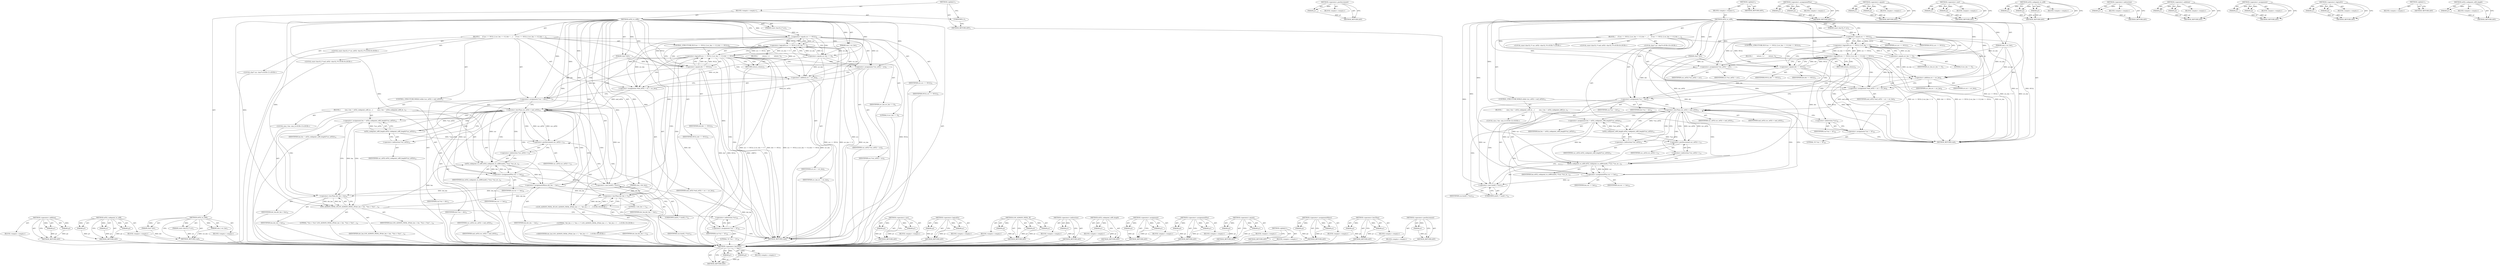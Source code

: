 digraph "&lt;operator&gt;.postIncrement" {
vulnerable_112 [label=<(METHOD,&lt;operator&gt;.lessThan)>];
vulnerable_113 [label=<(PARAM,p1)>];
vulnerable_114 [label=<(PARAM,p2)>];
vulnerable_115 [label=<(BLOCK,&lt;empty&gt;,&lt;empty&gt;)>];
vulnerable_116 [label=<(METHOD_RETURN,ANY)>];
vulnerable_136 [label=<(METHOD,&lt;operator&gt;.postIncrement)>];
vulnerable_137 [label=<(PARAM,p1)>];
vulnerable_138 [label=<(BLOCK,&lt;empty&gt;,&lt;empty&gt;)>];
vulnerable_139 [label=<(METHOD_RETURN,ANY)>];
vulnerable_6 [label=<(METHOD,&lt;global&gt;)<SUB>1</SUB>>];
vulnerable_7 [label=<(BLOCK,&lt;empty&gt;,&lt;empty&gt;)<SUB>1</SUB>>];
vulnerable_8 [label=<(METHOD,utf32_to_utf8)<SUB>1</SUB>>];
vulnerable_9 [label=<(PARAM,const char32_t* src)<SUB>1</SUB>>];
vulnerable_10 [label=<(PARAM,size_t src_len)<SUB>1</SUB>>];
vulnerable_11 [label=<(PARAM,char* dst)<SUB>1</SUB>>];
vulnerable_12 [label=<(BLOCK,{
     if (src == NULL || src_len == 0 || dst =...,{
     if (src == NULL || src_len == 0 || dst =...)<SUB>2</SUB>>];
vulnerable_13 [label=<(CONTROL_STRUCTURE,IF,if (src == NULL || src_len == 0 || dst == NULL))<SUB>3</SUB>>];
vulnerable_14 [label=<(&lt;operator&gt;.logicalOr,src == NULL || src_len == 0 || dst == NULL)<SUB>3</SUB>>];
vulnerable_15 [label=<(&lt;operator&gt;.logicalOr,src == NULL || src_len == 0)<SUB>3</SUB>>];
vulnerable_16 [label=<(&lt;operator&gt;.equals,src == NULL)<SUB>3</SUB>>];
vulnerable_17 [label=<(IDENTIFIER,src,src == NULL)<SUB>3</SUB>>];
vulnerable_18 [label=<(IDENTIFIER,NULL,src == NULL)<SUB>3</SUB>>];
vulnerable_19 [label=<(&lt;operator&gt;.equals,src_len == 0)<SUB>3</SUB>>];
vulnerable_20 [label=<(IDENTIFIER,src_len,src_len == 0)<SUB>3</SUB>>];
vulnerable_21 [label=<(LITERAL,0,src_len == 0)<SUB>3</SUB>>];
vulnerable_22 [label=<(&lt;operator&gt;.equals,dst == NULL)<SUB>3</SUB>>];
vulnerable_23 [label=<(IDENTIFIER,dst,dst == NULL)<SUB>3</SUB>>];
vulnerable_24 [label=<(IDENTIFIER,NULL,dst == NULL)<SUB>3</SUB>>];
vulnerable_25 [label=<(BLOCK,{
         return;
 },{
         return;
 })<SUB>3</SUB>>];
vulnerable_26 [label=<(RETURN,return;,return;)<SUB>4</SUB>>];
vulnerable_27 [label="<(LOCAL,const char32_t* cur_utf32: char32_t*)<SUB>7</SUB>>"];
vulnerable_28 [label=<(&lt;operator&gt;.assignment,*cur_utf32 = src)<SUB>7</SUB>>];
vulnerable_29 [label=<(IDENTIFIER,cur_utf32,*cur_utf32 = src)<SUB>7</SUB>>];
vulnerable_30 [label=<(IDENTIFIER,src,*cur_utf32 = src)<SUB>7</SUB>>];
vulnerable_31 [label="<(LOCAL,const char32_t* end_utf32: char32_t*)<SUB>8</SUB>>"];
vulnerable_32 [label=<(&lt;operator&gt;.assignment,*end_utf32 = src + src_len)<SUB>8</SUB>>];
vulnerable_33 [label=<(IDENTIFIER,end_utf32,*end_utf32 = src + src_len)<SUB>8</SUB>>];
vulnerable_34 [label=<(&lt;operator&gt;.addition,src + src_len)<SUB>8</SUB>>];
vulnerable_35 [label=<(IDENTIFIER,src,src + src_len)<SUB>8</SUB>>];
vulnerable_36 [label=<(IDENTIFIER,src_len,src + src_len)<SUB>8</SUB>>];
vulnerable_37 [label="<(LOCAL,char* cur: char*)<SUB>10</SUB>>"];
vulnerable_38 [label=<(&lt;operator&gt;.assignment,*cur = dst)<SUB>10</SUB>>];
vulnerable_39 [label=<(IDENTIFIER,cur,*cur = dst)<SUB>10</SUB>>];
vulnerable_40 [label=<(IDENTIFIER,dst,*cur = dst)<SUB>10</SUB>>];
vulnerable_41 [label=<(CONTROL_STRUCTURE,WHILE,while (cur_utf32 &lt; end_utf32))<SUB>11</SUB>>];
vulnerable_42 [label=<(&lt;operator&gt;.lessThan,cur_utf32 &lt; end_utf32)<SUB>11</SUB>>];
vulnerable_43 [label=<(IDENTIFIER,cur_utf32,cur_utf32 &lt; end_utf32)<SUB>11</SUB>>];
vulnerable_44 [label=<(IDENTIFIER,end_utf32,cur_utf32 &lt; end_utf32)<SUB>11</SUB>>];
vulnerable_45 [label=<(BLOCK,{
         size_t len = utf32_codepoint_utf8_le...,{
         size_t len = utf32_codepoint_utf8_le...)<SUB>11</SUB>>];
vulnerable_46 [label="<(LOCAL,size_t len: size_t)<SUB>12</SUB>>"];
vulnerable_47 [label=<(&lt;operator&gt;.assignment,len = utf32_codepoint_utf8_length(*cur_utf32))<SUB>12</SUB>>];
vulnerable_48 [label=<(IDENTIFIER,len,len = utf32_codepoint_utf8_length(*cur_utf32))<SUB>12</SUB>>];
vulnerable_49 [label=<(utf32_codepoint_utf8_length,utf32_codepoint_utf8_length(*cur_utf32))<SUB>12</SUB>>];
vulnerable_50 [label=<(&lt;operator&gt;.indirection,*cur_utf32)<SUB>12</SUB>>];
vulnerable_51 [label=<(IDENTIFIER,cur_utf32,utf32_codepoint_utf8_length(*cur_utf32))<SUB>12</SUB>>];
vulnerable_52 [label=<(utf32_codepoint_to_utf8,utf32_codepoint_to_utf8((uint8_t *)cur, *cur_ut...)<SUB>13</SUB>>];
vulnerable_53 [label=<(&lt;operator&gt;.cast,(uint8_t *)cur)<SUB>13</SUB>>];
vulnerable_54 [label=<(UNKNOWN,uint8_t *,uint8_t *)<SUB>13</SUB>>];
vulnerable_55 [label=<(IDENTIFIER,cur,(uint8_t *)cur)<SUB>13</SUB>>];
vulnerable_56 [label=<(&lt;operator&gt;.indirection,*cur_utf32++)<SUB>13</SUB>>];
vulnerable_57 [label=<(&lt;operator&gt;.postIncrement,cur_utf32++)<SUB>13</SUB>>];
vulnerable_58 [label=<(IDENTIFIER,cur_utf32,cur_utf32++)<SUB>13</SUB>>];
vulnerable_59 [label=<(IDENTIFIER,len,utf32_codepoint_to_utf8((uint8_t *)cur, *cur_ut...)<SUB>13</SUB>>];
vulnerable_60 [label=<(&lt;operator&gt;.assignmentPlus,cur += len)<SUB>14</SUB>>];
vulnerable_61 [label=<(IDENTIFIER,cur,cur += len)<SUB>14</SUB>>];
vulnerable_62 [label=<(IDENTIFIER,len,cur += len)<SUB>14</SUB>>];
vulnerable_63 [label=<(&lt;operator&gt;.assignment,*cur = '\0')<SUB>16</SUB>>];
vulnerable_64 [label=<(&lt;operator&gt;.indirection,*cur)<SUB>16</SUB>>];
vulnerable_65 [label=<(IDENTIFIER,cur,*cur = '\0')<SUB>16</SUB>>];
vulnerable_66 [label=<(LITERAL,'\0',*cur = '\0')<SUB>16</SUB>>];
vulnerable_67 [label=<(METHOD_RETURN,void)<SUB>1</SUB>>];
vulnerable_69 [label=<(METHOD_RETURN,ANY)<SUB>1</SUB>>];
vulnerable_140 [label=<(METHOD,&lt;operator&gt;.assignmentPlus)>];
vulnerable_141 [label=<(PARAM,p1)>];
vulnerable_142 [label=<(PARAM,p2)>];
vulnerable_143 [label=<(BLOCK,&lt;empty&gt;,&lt;empty&gt;)>];
vulnerable_144 [label=<(METHOD_RETURN,ANY)>];
vulnerable_97 [label=<(METHOD,&lt;operator&gt;.equals)>];
vulnerable_98 [label=<(PARAM,p1)>];
vulnerable_99 [label=<(PARAM,p2)>];
vulnerable_100 [label=<(BLOCK,&lt;empty&gt;,&lt;empty&gt;)>];
vulnerable_101 [label=<(METHOD_RETURN,ANY)>];
vulnerable_131 [label=<(METHOD,&lt;operator&gt;.cast)>];
vulnerable_132 [label=<(PARAM,p1)>];
vulnerable_133 [label=<(PARAM,p2)>];
vulnerable_134 [label=<(BLOCK,&lt;empty&gt;,&lt;empty&gt;)>];
vulnerable_135 [label=<(METHOD_RETURN,ANY)>];
vulnerable_125 [label=<(METHOD,utf32_codepoint_to_utf8)>];
vulnerable_126 [label=<(PARAM,p1)>];
vulnerable_127 [label=<(PARAM,p2)>];
vulnerable_128 [label=<(PARAM,p3)>];
vulnerable_129 [label=<(BLOCK,&lt;empty&gt;,&lt;empty&gt;)>];
vulnerable_130 [label=<(METHOD_RETURN,ANY)>];
vulnerable_121 [label=<(METHOD,&lt;operator&gt;.indirection)>];
vulnerable_122 [label=<(PARAM,p1)>];
vulnerable_123 [label=<(BLOCK,&lt;empty&gt;,&lt;empty&gt;)>];
vulnerable_124 [label=<(METHOD_RETURN,ANY)>];
vulnerable_107 [label=<(METHOD,&lt;operator&gt;.addition)>];
vulnerable_108 [label=<(PARAM,p1)>];
vulnerable_109 [label=<(PARAM,p2)>];
vulnerable_110 [label=<(BLOCK,&lt;empty&gt;,&lt;empty&gt;)>];
vulnerable_111 [label=<(METHOD_RETURN,ANY)>];
vulnerable_102 [label=<(METHOD,&lt;operator&gt;.assignment)>];
vulnerable_103 [label=<(PARAM,p1)>];
vulnerable_104 [label=<(PARAM,p2)>];
vulnerable_105 [label=<(BLOCK,&lt;empty&gt;,&lt;empty&gt;)>];
vulnerable_106 [label=<(METHOD_RETURN,ANY)>];
vulnerable_92 [label=<(METHOD,&lt;operator&gt;.logicalOr)>];
vulnerable_93 [label=<(PARAM,p1)>];
vulnerable_94 [label=<(PARAM,p2)>];
vulnerable_95 [label=<(BLOCK,&lt;empty&gt;,&lt;empty&gt;)>];
vulnerable_96 [label=<(METHOD_RETURN,ANY)>];
vulnerable_86 [label=<(METHOD,&lt;global&gt;)<SUB>1</SUB>>];
vulnerable_87 [label=<(BLOCK,&lt;empty&gt;,&lt;empty&gt;)>];
vulnerable_88 [label=<(METHOD_RETURN,ANY)>];
vulnerable_117 [label=<(METHOD,utf32_codepoint_utf8_length)>];
vulnerable_118 [label=<(PARAM,p1)>];
vulnerable_119 [label=<(BLOCK,&lt;empty&gt;,&lt;empty&gt;)>];
vulnerable_120 [label=<(METHOD_RETURN,ANY)>];
fixed_136 [label=<(METHOD,&lt;operator&gt;.addition)>];
fixed_137 [label=<(PARAM,p1)>];
fixed_138 [label=<(PARAM,p2)>];
fixed_139 [label=<(BLOCK,&lt;empty&gt;,&lt;empty&gt;)>];
fixed_140 [label=<(METHOD_RETURN,ANY)>];
fixed_160 [label=<(METHOD,utf32_codepoint_to_utf8)>];
fixed_161 [label=<(PARAM,p1)>];
fixed_162 [label=<(PARAM,p2)>];
fixed_163 [label=<(PARAM,p3)>];
fixed_164 [label=<(BLOCK,&lt;empty&gt;,&lt;empty&gt;)>];
fixed_165 [label=<(METHOD_RETURN,ANY)>];
fixed_6 [label=<(METHOD,&lt;global&gt;)<SUB>1</SUB>>];
fixed_7 [label=<(BLOCK,&lt;empty&gt;,&lt;empty&gt;)<SUB>1</SUB>>];
fixed_8 [label=<(METHOD,utf32_to_utf8)<SUB>1</SUB>>];
fixed_9 [label=<(PARAM,const char32_t* src)<SUB>1</SUB>>];
fixed_10 [label=<(PARAM,size_t src_len)<SUB>1</SUB>>];
fixed_11 [label=<(PARAM,char* dst)<SUB>1</SUB>>];
fixed_12 [label=<(BLOCK,&lt;empty&gt;,&lt;empty&gt;)>];
fixed_13 [label=<(METHOD_RETURN,void)<SUB>1</SUB>>];
fixed_15 [label=<(UNKNOWN,),))<SUB>1</SUB>>];
fixed_16 [label=<(METHOD,utf32_to_utf8)<SUB>2</SUB>>];
fixed_17 [label=<(PARAM,const char32_t* src)<SUB>2</SUB>>];
fixed_18 [label=<(PARAM,size_t src_len)<SUB>2</SUB>>];
fixed_19 [label=<(PARAM,char* dst)<SUB>2</SUB>>];
fixed_20 [label=<(PARAM,size_t dst_len)<SUB>2</SUB>>];
fixed_21 [label=<(BLOCK,{
     if (src == NULL || src_len == 0 || dst =...,{
     if (src == NULL || src_len == 0 || dst =...)<SUB>3</SUB>>];
fixed_22 [label=<(CONTROL_STRUCTURE,IF,if (src == NULL || src_len == 0 || dst == NULL))<SUB>4</SUB>>];
fixed_23 [label=<(&lt;operator&gt;.logicalOr,src == NULL || src_len == 0 || dst == NULL)<SUB>4</SUB>>];
fixed_24 [label=<(&lt;operator&gt;.logicalOr,src == NULL || src_len == 0)<SUB>4</SUB>>];
fixed_25 [label=<(&lt;operator&gt;.equals,src == NULL)<SUB>4</SUB>>];
fixed_26 [label=<(IDENTIFIER,src,src == NULL)<SUB>4</SUB>>];
fixed_27 [label=<(IDENTIFIER,NULL,src == NULL)<SUB>4</SUB>>];
fixed_28 [label=<(&lt;operator&gt;.equals,src_len == 0)<SUB>4</SUB>>];
fixed_29 [label=<(IDENTIFIER,src_len,src_len == 0)<SUB>4</SUB>>];
fixed_30 [label=<(LITERAL,0,src_len == 0)<SUB>4</SUB>>];
fixed_31 [label=<(&lt;operator&gt;.equals,dst == NULL)<SUB>4</SUB>>];
fixed_32 [label=<(IDENTIFIER,dst,dst == NULL)<SUB>4</SUB>>];
fixed_33 [label=<(IDENTIFIER,NULL,dst == NULL)<SUB>4</SUB>>];
fixed_34 [label=<(BLOCK,{
         return;
 },{
         return;
 })<SUB>4</SUB>>];
fixed_35 [label=<(RETURN,return;,return;)<SUB>5</SUB>>];
fixed_36 [label="<(LOCAL,const char32_t* cur_utf32: char32_t*)<SUB>8</SUB>>"];
fixed_37 [label=<(&lt;operator&gt;.assignment,*cur_utf32 = src)<SUB>8</SUB>>];
fixed_38 [label=<(IDENTIFIER,cur_utf32,*cur_utf32 = src)<SUB>8</SUB>>];
fixed_39 [label=<(IDENTIFIER,src,*cur_utf32 = src)<SUB>8</SUB>>];
fixed_40 [label="<(LOCAL,const char32_t* end_utf32: char32_t*)<SUB>9</SUB>>"];
fixed_41 [label=<(&lt;operator&gt;.assignment,*end_utf32 = src + src_len)<SUB>9</SUB>>];
fixed_42 [label=<(IDENTIFIER,end_utf32,*end_utf32 = src + src_len)<SUB>9</SUB>>];
fixed_43 [label=<(&lt;operator&gt;.addition,src + src_len)<SUB>9</SUB>>];
fixed_44 [label=<(IDENTIFIER,src,src + src_len)<SUB>9</SUB>>];
fixed_45 [label=<(IDENTIFIER,src_len,src + src_len)<SUB>9</SUB>>];
fixed_46 [label="<(LOCAL,char* cur: char*)<SUB>11</SUB>>"];
fixed_47 [label=<(&lt;operator&gt;.assignment,*cur = dst)<SUB>11</SUB>>];
fixed_48 [label=<(IDENTIFIER,cur,*cur = dst)<SUB>11</SUB>>];
fixed_49 [label=<(IDENTIFIER,dst,*cur = dst)<SUB>11</SUB>>];
fixed_50 [label=<(CONTROL_STRUCTURE,WHILE,while (cur_utf32 &lt; end_utf32))<SUB>12</SUB>>];
fixed_51 [label=<(&lt;operator&gt;.lessThan,cur_utf32 &lt; end_utf32)<SUB>12</SUB>>];
fixed_52 [label=<(IDENTIFIER,cur_utf32,cur_utf32 &lt; end_utf32)<SUB>12</SUB>>];
fixed_53 [label=<(IDENTIFIER,end_utf32,cur_utf32 &lt; end_utf32)<SUB>12</SUB>>];
fixed_54 [label=<(BLOCK,{
         size_t len = utf32_codepoint_utf8_le...,{
         size_t len = utf32_codepoint_utf8_le...)<SUB>12</SUB>>];
fixed_55 [label="<(LOCAL,size_t len: size_t)<SUB>13</SUB>>"];
fixed_56 [label=<(&lt;operator&gt;.assignment,len = utf32_codepoint_utf8_length(*cur_utf32))<SUB>13</SUB>>];
fixed_57 [label=<(IDENTIFIER,len,len = utf32_codepoint_utf8_length(*cur_utf32))<SUB>13</SUB>>];
fixed_58 [label=<(utf32_codepoint_utf8_length,utf32_codepoint_utf8_length(*cur_utf32))<SUB>13</SUB>>];
fixed_59 [label=<(&lt;operator&gt;.indirection,*cur_utf32)<SUB>13</SUB>>];
fixed_60 [label=<(IDENTIFIER,cur_utf32,utf32_codepoint_utf8_length(*cur_utf32))<SUB>13</SUB>>];
fixed_61 [label=<(LOG_ALWAYS_FATAL_IF,LOG_ALWAYS_FATAL_IF(dst_len &lt; len, &quot;%zu &lt; %zu&quot;,...)<SUB>14</SUB>>];
fixed_62 [label=<(&lt;operator&gt;.lessThan,dst_len &lt; len)<SUB>14</SUB>>];
fixed_63 [label=<(IDENTIFIER,dst_len,dst_len &lt; len)<SUB>14</SUB>>];
fixed_64 [label=<(IDENTIFIER,len,dst_len &lt; len)<SUB>14</SUB>>];
fixed_65 [label=<(LITERAL,&quot;%zu &lt; %zu&quot;,LOG_ALWAYS_FATAL_IF(dst_len &lt; len, &quot;%zu &lt; %zu&quot;,...)<SUB>14</SUB>>];
fixed_66 [label=<(IDENTIFIER,dst_len,LOG_ALWAYS_FATAL_IF(dst_len &lt; len, &quot;%zu &lt; %zu&quot;,...)<SUB>14</SUB>>];
fixed_67 [label=<(IDENTIFIER,len,LOG_ALWAYS_FATAL_IF(dst_len &lt; len, &quot;%zu &lt; %zu&quot;,...)<SUB>14</SUB>>];
fixed_68 [label=<(utf32_codepoint_to_utf8,utf32_codepoint_to_utf8((uint8_t *)cur, *cur_ut...)<SUB>15</SUB>>];
fixed_69 [label=<(&lt;operator&gt;.cast,(uint8_t *)cur)<SUB>15</SUB>>];
fixed_70 [label=<(UNKNOWN,uint8_t *,uint8_t *)<SUB>15</SUB>>];
fixed_71 [label=<(IDENTIFIER,cur,(uint8_t *)cur)<SUB>15</SUB>>];
fixed_72 [label=<(&lt;operator&gt;.indirection,*cur_utf32++)<SUB>15</SUB>>];
fixed_73 [label=<(&lt;operator&gt;.postIncrement,cur_utf32++)<SUB>15</SUB>>];
fixed_74 [label=<(IDENTIFIER,cur_utf32,cur_utf32++)<SUB>15</SUB>>];
fixed_75 [label=<(IDENTIFIER,len,utf32_codepoint_to_utf8((uint8_t *)cur, *cur_ut...)<SUB>15</SUB>>];
fixed_76 [label=<(&lt;operator&gt;.assignmentPlus,cur += len)<SUB>16</SUB>>];
fixed_77 [label=<(IDENTIFIER,cur,cur += len)<SUB>16</SUB>>];
fixed_78 [label=<(IDENTIFIER,len,cur += len)<SUB>16</SUB>>];
fixed_79 [label=<(&lt;operator&gt;.assignmentMinus,dst_len -= len)<SUB>17</SUB>>];
fixed_80 [label=<(IDENTIFIER,dst_len,dst_len -= len)<SUB>17</SUB>>];
fixed_81 [label=<(IDENTIFIER,len,dst_len -= len)<SUB>17</SUB>>];
fixed_82 [label="<(LOG_ALWAYS_FATAL_IF,LOG_ALWAYS_FATAL_IF(dst_len &lt; 1, &quot;dst_len &lt; 1: ...)<SUB>19</SUB>>"];
fixed_83 [label=<(&lt;operator&gt;.lessThan,dst_len &lt; 1)<SUB>19</SUB>>];
fixed_84 [label=<(IDENTIFIER,dst_len,dst_len &lt; 1)<SUB>19</SUB>>];
fixed_85 [label=<(LITERAL,1,dst_len &lt; 1)<SUB>19</SUB>>];
fixed_86 [label="<(LITERAL,&quot;dst_len &lt; 1: %zu &lt; 1&quot;,LOG_ALWAYS_FATAL_IF(dst_len &lt; 1, &quot;dst_len &lt; 1: ...)<SUB>19</SUB>>"];
fixed_87 [label="<(IDENTIFIER,dst_len,LOG_ALWAYS_FATAL_IF(dst_len &lt; 1, &quot;dst_len &lt; 1: ...)<SUB>19</SUB>>"];
fixed_88 [label=<(&lt;operator&gt;.assignment,*cur = '\0')<SUB>20</SUB>>];
fixed_89 [label=<(&lt;operator&gt;.indirection,*cur)<SUB>20</SUB>>];
fixed_90 [label=<(IDENTIFIER,cur,*cur = '\0')<SUB>20</SUB>>];
fixed_91 [label=<(LITERAL,'\0',*cur = '\0')<SUB>20</SUB>>];
fixed_92 [label=<(METHOD_RETURN,void)<SUB>2</SUB>>];
fixed_94 [label=<(METHOD_RETURN,ANY)<SUB>1</SUB>>];
fixed_166 [label=<(METHOD,&lt;operator&gt;.cast)>];
fixed_167 [label=<(PARAM,p1)>];
fixed_168 [label=<(PARAM,p2)>];
fixed_169 [label=<(BLOCK,&lt;empty&gt;,&lt;empty&gt;)>];
fixed_170 [label=<(METHOD_RETURN,ANY)>];
fixed_121 [label=<(METHOD,&lt;operator&gt;.logicalOr)>];
fixed_122 [label=<(PARAM,p1)>];
fixed_123 [label=<(PARAM,p2)>];
fixed_124 [label=<(BLOCK,&lt;empty&gt;,&lt;empty&gt;)>];
fixed_125 [label=<(METHOD_RETURN,ANY)>];
fixed_154 [label=<(METHOD,LOG_ALWAYS_FATAL_IF)>];
fixed_155 [label=<(PARAM,p1)>];
fixed_156 [label=<(PARAM,p2)>];
fixed_157 [label=<(PARAM,p3)>];
fixed_158 [label=<(BLOCK,&lt;empty&gt;,&lt;empty&gt;)>];
fixed_159 [label=<(METHOD_RETURN,ANY)>];
fixed_150 [label=<(METHOD,&lt;operator&gt;.indirection)>];
fixed_151 [label=<(PARAM,p1)>];
fixed_152 [label=<(BLOCK,&lt;empty&gt;,&lt;empty&gt;)>];
fixed_153 [label=<(METHOD_RETURN,ANY)>];
fixed_146 [label=<(METHOD,utf32_codepoint_utf8_length)>];
fixed_147 [label=<(PARAM,p1)>];
fixed_148 [label=<(BLOCK,&lt;empty&gt;,&lt;empty&gt;)>];
fixed_149 [label=<(METHOD_RETURN,ANY)>];
fixed_131 [label=<(METHOD,&lt;operator&gt;.assignment)>];
fixed_132 [label=<(PARAM,p1)>];
fixed_133 [label=<(PARAM,p2)>];
fixed_134 [label=<(BLOCK,&lt;empty&gt;,&lt;empty&gt;)>];
fixed_135 [label=<(METHOD_RETURN,ANY)>];
fixed_175 [label=<(METHOD,&lt;operator&gt;.assignmentPlus)>];
fixed_176 [label=<(PARAM,p1)>];
fixed_177 [label=<(PARAM,p2)>];
fixed_178 [label=<(BLOCK,&lt;empty&gt;,&lt;empty&gt;)>];
fixed_179 [label=<(METHOD_RETURN,ANY)>];
fixed_126 [label=<(METHOD,&lt;operator&gt;.equals)>];
fixed_127 [label=<(PARAM,p1)>];
fixed_128 [label=<(PARAM,p2)>];
fixed_129 [label=<(BLOCK,&lt;empty&gt;,&lt;empty&gt;)>];
fixed_130 [label=<(METHOD_RETURN,ANY)>];
fixed_115 [label=<(METHOD,&lt;global&gt;)<SUB>1</SUB>>];
fixed_116 [label=<(BLOCK,&lt;empty&gt;,&lt;empty&gt;)>];
fixed_117 [label=<(METHOD_RETURN,ANY)>];
fixed_180 [label=<(METHOD,&lt;operator&gt;.assignmentMinus)>];
fixed_181 [label=<(PARAM,p1)>];
fixed_182 [label=<(PARAM,p2)>];
fixed_183 [label=<(BLOCK,&lt;empty&gt;,&lt;empty&gt;)>];
fixed_184 [label=<(METHOD_RETURN,ANY)>];
fixed_141 [label=<(METHOD,&lt;operator&gt;.lessThan)>];
fixed_142 [label=<(PARAM,p1)>];
fixed_143 [label=<(PARAM,p2)>];
fixed_144 [label=<(BLOCK,&lt;empty&gt;,&lt;empty&gt;)>];
fixed_145 [label=<(METHOD_RETURN,ANY)>];
fixed_171 [label=<(METHOD,&lt;operator&gt;.postIncrement)>];
fixed_172 [label=<(PARAM,p1)>];
fixed_173 [label=<(BLOCK,&lt;empty&gt;,&lt;empty&gt;)>];
fixed_174 [label=<(METHOD_RETURN,ANY)>];
vulnerable_112 -> vulnerable_113  [key=0, label="AST: "];
vulnerable_112 -> vulnerable_113  [key=1, label="DDG: "];
vulnerable_112 -> vulnerable_115  [key=0, label="AST: "];
vulnerable_112 -> vulnerable_114  [key=0, label="AST: "];
vulnerable_112 -> vulnerable_114  [key=1, label="DDG: "];
vulnerable_112 -> vulnerable_116  [key=0, label="AST: "];
vulnerable_112 -> vulnerable_116  [key=1, label="CFG: "];
vulnerable_113 -> vulnerable_116  [key=0, label="DDG: p1"];
vulnerable_114 -> vulnerable_116  [key=0, label="DDG: p2"];
vulnerable_136 -> vulnerable_137  [key=0, label="AST: "];
vulnerable_136 -> vulnerable_137  [key=1, label="DDG: "];
vulnerable_136 -> vulnerable_138  [key=0, label="AST: "];
vulnerable_136 -> vulnerable_139  [key=0, label="AST: "];
vulnerable_136 -> vulnerable_139  [key=1, label="CFG: "];
vulnerable_137 -> vulnerable_139  [key=0, label="DDG: p1"];
vulnerable_6 -> vulnerable_7  [key=0, label="AST: "];
vulnerable_6 -> vulnerable_69  [key=0, label="AST: "];
vulnerable_6 -> vulnerable_69  [key=1, label="CFG: "];
vulnerable_7 -> vulnerable_8  [key=0, label="AST: "];
vulnerable_8 -> vulnerable_9  [key=0, label="AST: "];
vulnerable_8 -> vulnerable_9  [key=1, label="DDG: "];
vulnerable_8 -> vulnerable_10  [key=0, label="AST: "];
vulnerable_8 -> vulnerable_10  [key=1, label="DDG: "];
vulnerable_8 -> vulnerable_11  [key=0, label="AST: "];
vulnerable_8 -> vulnerable_11  [key=1, label="DDG: "];
vulnerable_8 -> vulnerable_12  [key=0, label="AST: "];
vulnerable_8 -> vulnerable_67  [key=0, label="AST: "];
vulnerable_8 -> vulnerable_16  [key=0, label="CFG: "];
vulnerable_8 -> vulnerable_16  [key=1, label="DDG: "];
vulnerable_8 -> vulnerable_28  [key=0, label="DDG: "];
vulnerable_8 -> vulnerable_32  [key=0, label="DDG: "];
vulnerable_8 -> vulnerable_38  [key=0, label="DDG: "];
vulnerable_8 -> vulnerable_63  [key=0, label="DDG: "];
vulnerable_8 -> vulnerable_26  [key=0, label="DDG: "];
vulnerable_8 -> vulnerable_34  [key=0, label="DDG: "];
vulnerable_8 -> vulnerable_42  [key=0, label="DDG: "];
vulnerable_8 -> vulnerable_60  [key=0, label="DDG: "];
vulnerable_8 -> vulnerable_22  [key=0, label="DDG: "];
vulnerable_8 -> vulnerable_52  [key=0, label="DDG: "];
vulnerable_8 -> vulnerable_19  [key=0, label="DDG: "];
vulnerable_8 -> vulnerable_53  [key=0, label="DDG: "];
vulnerable_8 -> vulnerable_57  [key=0, label="DDG: "];
vulnerable_9 -> vulnerable_16  [key=0, label="DDG: src"];
vulnerable_10 -> vulnerable_67  [key=0, label="DDG: src_len"];
vulnerable_10 -> vulnerable_32  [key=0, label="DDG: src_len"];
vulnerable_10 -> vulnerable_34  [key=0, label="DDG: src_len"];
vulnerable_10 -> vulnerable_19  [key=0, label="DDG: src_len"];
vulnerable_11 -> vulnerable_67  [key=0, label="DDG: dst"];
vulnerable_11 -> vulnerable_38  [key=0, label="DDG: dst"];
vulnerable_11 -> vulnerable_22  [key=0, label="DDG: dst"];
vulnerable_12 -> vulnerable_13  [key=0, label="AST: "];
vulnerable_12 -> vulnerable_27  [key=0, label="AST: "];
vulnerable_12 -> vulnerable_28  [key=0, label="AST: "];
vulnerable_12 -> vulnerable_31  [key=0, label="AST: "];
vulnerable_12 -> vulnerable_32  [key=0, label="AST: "];
vulnerable_12 -> vulnerable_37  [key=0, label="AST: "];
vulnerable_12 -> vulnerable_38  [key=0, label="AST: "];
vulnerable_12 -> vulnerable_41  [key=0, label="AST: "];
vulnerable_12 -> vulnerable_63  [key=0, label="AST: "];
vulnerable_13 -> vulnerable_14  [key=0, label="AST: "];
vulnerable_13 -> vulnerable_25  [key=0, label="AST: "];
vulnerable_14 -> vulnerable_15  [key=0, label="AST: "];
vulnerable_14 -> vulnerable_22  [key=0, label="AST: "];
vulnerable_14 -> vulnerable_26  [key=0, label="CFG: "];
vulnerable_14 -> vulnerable_26  [key=1, label="CDG: "];
vulnerable_14 -> vulnerable_28  [key=0, label="CFG: "];
vulnerable_14 -> vulnerable_28  [key=1, label="CDG: "];
vulnerable_14 -> vulnerable_67  [key=0, label="DDG: src == NULL || src_len == 0"];
vulnerable_14 -> vulnerable_67  [key=1, label="DDG: dst == NULL"];
vulnerable_14 -> vulnerable_67  [key=2, label="DDG: src == NULL || src_len == 0 || dst == NULL"];
vulnerable_14 -> vulnerable_34  [key=0, label="CDG: "];
vulnerable_14 -> vulnerable_32  [key=0, label="CDG: "];
vulnerable_14 -> vulnerable_64  [key=0, label="CDG: "];
vulnerable_14 -> vulnerable_42  [key=0, label="CDG: "];
vulnerable_14 -> vulnerable_38  [key=0, label="CDG: "];
vulnerable_14 -> vulnerable_63  [key=0, label="CDG: "];
vulnerable_15 -> vulnerable_16  [key=0, label="AST: "];
vulnerable_15 -> vulnerable_19  [key=0, label="AST: "];
vulnerable_15 -> vulnerable_14  [key=0, label="CFG: "];
vulnerable_15 -> vulnerable_14  [key=1, label="DDG: src == NULL"];
vulnerable_15 -> vulnerable_14  [key=2, label="DDG: src_len == 0"];
vulnerable_15 -> vulnerable_22  [key=0, label="CFG: "];
vulnerable_15 -> vulnerable_22  [key=1, label="CDG: "];
vulnerable_15 -> vulnerable_67  [key=0, label="DDG: src == NULL"];
vulnerable_15 -> vulnerable_67  [key=1, label="DDG: src_len == 0"];
vulnerable_16 -> vulnerable_17  [key=0, label="AST: "];
vulnerable_16 -> vulnerable_18  [key=0, label="AST: "];
vulnerable_16 -> vulnerable_15  [key=0, label="CFG: "];
vulnerable_16 -> vulnerable_15  [key=1, label="DDG: src"];
vulnerable_16 -> vulnerable_15  [key=2, label="DDG: NULL"];
vulnerable_16 -> vulnerable_19  [key=0, label="CFG: "];
vulnerable_16 -> vulnerable_19  [key=1, label="CDG: "];
vulnerable_16 -> vulnerable_67  [key=0, label="DDG: src"];
vulnerable_16 -> vulnerable_67  [key=1, label="DDG: NULL"];
vulnerable_16 -> vulnerable_28  [key=0, label="DDG: src"];
vulnerable_16 -> vulnerable_32  [key=0, label="DDG: src"];
vulnerable_16 -> vulnerable_34  [key=0, label="DDG: src"];
vulnerable_16 -> vulnerable_22  [key=0, label="DDG: NULL"];
vulnerable_19 -> vulnerable_20  [key=0, label="AST: "];
vulnerable_19 -> vulnerable_21  [key=0, label="AST: "];
vulnerable_19 -> vulnerable_15  [key=0, label="CFG: "];
vulnerable_19 -> vulnerable_15  [key=1, label="DDG: src_len"];
vulnerable_19 -> vulnerable_15  [key=2, label="DDG: 0"];
vulnerable_19 -> vulnerable_67  [key=0, label="DDG: src_len"];
vulnerable_19 -> vulnerable_32  [key=0, label="DDG: src_len"];
vulnerable_19 -> vulnerable_34  [key=0, label="DDG: src_len"];
vulnerable_22 -> vulnerable_23  [key=0, label="AST: "];
vulnerable_22 -> vulnerable_24  [key=0, label="AST: "];
vulnerable_22 -> vulnerable_14  [key=0, label="CFG: "];
vulnerable_22 -> vulnerable_14  [key=1, label="DDG: dst"];
vulnerable_22 -> vulnerable_14  [key=2, label="DDG: NULL"];
vulnerable_22 -> vulnerable_67  [key=0, label="DDG: dst"];
vulnerable_22 -> vulnerable_67  [key=1, label="DDG: NULL"];
vulnerable_22 -> vulnerable_38  [key=0, label="DDG: dst"];
vulnerable_25 -> vulnerable_26  [key=0, label="AST: "];
vulnerable_26 -> vulnerable_67  [key=0, label="CFG: "];
vulnerable_26 -> vulnerable_67  [key=1, label="DDG: &lt;RET&gt;"];
vulnerable_28 -> vulnerable_29  [key=0, label="AST: "];
vulnerable_28 -> vulnerable_30  [key=0, label="AST: "];
vulnerable_28 -> vulnerable_34  [key=0, label="CFG: "];
vulnerable_28 -> vulnerable_42  [key=0, label="DDG: cur_utf32"];
vulnerable_32 -> vulnerable_33  [key=0, label="AST: "];
vulnerable_32 -> vulnerable_34  [key=0, label="AST: "];
vulnerable_32 -> vulnerable_38  [key=0, label="CFG: "];
vulnerable_32 -> vulnerable_42  [key=0, label="DDG: end_utf32"];
vulnerable_34 -> vulnerable_35  [key=0, label="AST: "];
vulnerable_34 -> vulnerable_36  [key=0, label="AST: "];
vulnerable_34 -> vulnerable_32  [key=0, label="CFG: "];
vulnerable_38 -> vulnerable_39  [key=0, label="AST: "];
vulnerable_38 -> vulnerable_40  [key=0, label="AST: "];
vulnerable_38 -> vulnerable_42  [key=0, label="CFG: "];
vulnerable_38 -> vulnerable_52  [key=0, label="DDG: cur"];
vulnerable_38 -> vulnerable_60  [key=0, label="DDG: cur"];
vulnerable_38 -> vulnerable_53  [key=0, label="DDG: cur"];
vulnerable_41 -> vulnerable_42  [key=0, label="AST: "];
vulnerable_41 -> vulnerable_45  [key=0, label="AST: "];
vulnerable_42 -> vulnerable_43  [key=0, label="AST: "];
vulnerable_42 -> vulnerable_44  [key=0, label="AST: "];
vulnerable_42 -> vulnerable_50  [key=0, label="CFG: "];
vulnerable_42 -> vulnerable_50  [key=1, label="CDG: "];
vulnerable_42 -> vulnerable_64  [key=0, label="CFG: "];
vulnerable_42 -> vulnerable_57  [key=0, label="DDG: cur_utf32"];
vulnerable_42 -> vulnerable_57  [key=1, label="CDG: "];
vulnerable_42 -> vulnerable_47  [key=0, label="CDG: "];
vulnerable_42 -> vulnerable_49  [key=0, label="CDG: "];
vulnerable_42 -> vulnerable_60  [key=0, label="CDG: "];
vulnerable_42 -> vulnerable_42  [key=0, label="CDG: "];
vulnerable_42 -> vulnerable_52  [key=0, label="CDG: "];
vulnerable_42 -> vulnerable_53  [key=0, label="CDG: "];
vulnerable_42 -> vulnerable_56  [key=0, label="CDG: "];
vulnerable_42 -> vulnerable_54  [key=0, label="CDG: "];
vulnerable_45 -> vulnerable_46  [key=0, label="AST: "];
vulnerable_45 -> vulnerable_47  [key=0, label="AST: "];
vulnerable_45 -> vulnerable_52  [key=0, label="AST: "];
vulnerable_45 -> vulnerable_60  [key=0, label="AST: "];
vulnerable_47 -> vulnerable_48  [key=0, label="AST: "];
vulnerable_47 -> vulnerable_49  [key=0, label="AST: "];
vulnerable_47 -> vulnerable_54  [key=0, label="CFG: "];
vulnerable_47 -> vulnerable_52  [key=0, label="DDG: len"];
vulnerable_49 -> vulnerable_50  [key=0, label="AST: "];
vulnerable_49 -> vulnerable_47  [key=0, label="CFG: "];
vulnerable_49 -> vulnerable_47  [key=1, label="DDG: *cur_utf32"];
vulnerable_49 -> vulnerable_42  [key=0, label="DDG: *cur_utf32"];
vulnerable_49 -> vulnerable_57  [key=0, label="DDG: *cur_utf32"];
vulnerable_50 -> vulnerable_51  [key=0, label="AST: "];
vulnerable_50 -> vulnerable_49  [key=0, label="CFG: "];
vulnerable_52 -> vulnerable_53  [key=0, label="AST: "];
vulnerable_52 -> vulnerable_56  [key=0, label="AST: "];
vulnerable_52 -> vulnerable_59  [key=0, label="AST: "];
vulnerable_52 -> vulnerable_60  [key=0, label="CFG: "];
vulnerable_52 -> vulnerable_60  [key=1, label="DDG: len"];
vulnerable_53 -> vulnerable_54  [key=0, label="AST: "];
vulnerable_53 -> vulnerable_55  [key=0, label="AST: "];
vulnerable_53 -> vulnerable_57  [key=0, label="CFG: "];
vulnerable_54 -> vulnerable_53  [key=0, label="CFG: "];
vulnerable_56 -> vulnerable_57  [key=0, label="AST: "];
vulnerable_56 -> vulnerable_52  [key=0, label="CFG: "];
vulnerable_57 -> vulnerable_58  [key=0, label="AST: "];
vulnerable_57 -> vulnerable_56  [key=0, label="CFG: "];
vulnerable_57 -> vulnerable_42  [key=0, label="DDG: cur_utf32"];
vulnerable_60 -> vulnerable_61  [key=0, label="AST: "];
vulnerable_60 -> vulnerable_62  [key=0, label="AST: "];
vulnerable_60 -> vulnerable_42  [key=0, label="CFG: "];
vulnerable_60 -> vulnerable_52  [key=0, label="DDG: cur"];
vulnerable_60 -> vulnerable_53  [key=0, label="DDG: cur"];
vulnerable_63 -> vulnerable_64  [key=0, label="AST: "];
vulnerable_63 -> vulnerable_66  [key=0, label="AST: "];
vulnerable_63 -> vulnerable_67  [key=0, label="CFG: "];
vulnerable_64 -> vulnerable_65  [key=0, label="AST: "];
vulnerable_64 -> vulnerable_63  [key=0, label="CFG: "];
vulnerable_140 -> vulnerable_141  [key=0, label="AST: "];
vulnerable_140 -> vulnerable_141  [key=1, label="DDG: "];
vulnerable_140 -> vulnerable_143  [key=0, label="AST: "];
vulnerable_140 -> vulnerable_142  [key=0, label="AST: "];
vulnerable_140 -> vulnerable_142  [key=1, label="DDG: "];
vulnerable_140 -> vulnerable_144  [key=0, label="AST: "];
vulnerable_140 -> vulnerable_144  [key=1, label="CFG: "];
vulnerable_141 -> vulnerable_144  [key=0, label="DDG: p1"];
vulnerable_142 -> vulnerable_144  [key=0, label="DDG: p2"];
vulnerable_97 -> vulnerable_98  [key=0, label="AST: "];
vulnerable_97 -> vulnerable_98  [key=1, label="DDG: "];
vulnerable_97 -> vulnerable_100  [key=0, label="AST: "];
vulnerable_97 -> vulnerable_99  [key=0, label="AST: "];
vulnerable_97 -> vulnerable_99  [key=1, label="DDG: "];
vulnerable_97 -> vulnerable_101  [key=0, label="AST: "];
vulnerable_97 -> vulnerable_101  [key=1, label="CFG: "];
vulnerable_98 -> vulnerable_101  [key=0, label="DDG: p1"];
vulnerable_99 -> vulnerable_101  [key=0, label="DDG: p2"];
vulnerable_131 -> vulnerable_132  [key=0, label="AST: "];
vulnerable_131 -> vulnerable_132  [key=1, label="DDG: "];
vulnerable_131 -> vulnerable_134  [key=0, label="AST: "];
vulnerable_131 -> vulnerable_133  [key=0, label="AST: "];
vulnerable_131 -> vulnerable_133  [key=1, label="DDG: "];
vulnerable_131 -> vulnerable_135  [key=0, label="AST: "];
vulnerable_131 -> vulnerable_135  [key=1, label="CFG: "];
vulnerable_132 -> vulnerable_135  [key=0, label="DDG: p1"];
vulnerable_133 -> vulnerable_135  [key=0, label="DDG: p2"];
vulnerable_125 -> vulnerable_126  [key=0, label="AST: "];
vulnerable_125 -> vulnerable_126  [key=1, label="DDG: "];
vulnerable_125 -> vulnerable_129  [key=0, label="AST: "];
vulnerable_125 -> vulnerable_127  [key=0, label="AST: "];
vulnerable_125 -> vulnerable_127  [key=1, label="DDG: "];
vulnerable_125 -> vulnerable_130  [key=0, label="AST: "];
vulnerable_125 -> vulnerable_130  [key=1, label="CFG: "];
vulnerable_125 -> vulnerable_128  [key=0, label="AST: "];
vulnerable_125 -> vulnerable_128  [key=1, label="DDG: "];
vulnerable_126 -> vulnerable_130  [key=0, label="DDG: p1"];
vulnerable_127 -> vulnerable_130  [key=0, label="DDG: p2"];
vulnerable_128 -> vulnerable_130  [key=0, label="DDG: p3"];
vulnerable_121 -> vulnerable_122  [key=0, label="AST: "];
vulnerable_121 -> vulnerable_122  [key=1, label="DDG: "];
vulnerable_121 -> vulnerable_123  [key=0, label="AST: "];
vulnerable_121 -> vulnerable_124  [key=0, label="AST: "];
vulnerable_121 -> vulnerable_124  [key=1, label="CFG: "];
vulnerable_122 -> vulnerable_124  [key=0, label="DDG: p1"];
vulnerable_107 -> vulnerable_108  [key=0, label="AST: "];
vulnerable_107 -> vulnerable_108  [key=1, label="DDG: "];
vulnerable_107 -> vulnerable_110  [key=0, label="AST: "];
vulnerable_107 -> vulnerable_109  [key=0, label="AST: "];
vulnerable_107 -> vulnerable_109  [key=1, label="DDG: "];
vulnerable_107 -> vulnerable_111  [key=0, label="AST: "];
vulnerable_107 -> vulnerable_111  [key=1, label="CFG: "];
vulnerable_108 -> vulnerable_111  [key=0, label="DDG: p1"];
vulnerable_109 -> vulnerable_111  [key=0, label="DDG: p2"];
vulnerable_102 -> vulnerable_103  [key=0, label="AST: "];
vulnerable_102 -> vulnerable_103  [key=1, label="DDG: "];
vulnerable_102 -> vulnerable_105  [key=0, label="AST: "];
vulnerable_102 -> vulnerable_104  [key=0, label="AST: "];
vulnerable_102 -> vulnerable_104  [key=1, label="DDG: "];
vulnerable_102 -> vulnerable_106  [key=0, label="AST: "];
vulnerable_102 -> vulnerable_106  [key=1, label="CFG: "];
vulnerable_103 -> vulnerable_106  [key=0, label="DDG: p1"];
vulnerable_104 -> vulnerable_106  [key=0, label="DDG: p2"];
vulnerable_92 -> vulnerable_93  [key=0, label="AST: "];
vulnerable_92 -> vulnerable_93  [key=1, label="DDG: "];
vulnerable_92 -> vulnerable_95  [key=0, label="AST: "];
vulnerable_92 -> vulnerable_94  [key=0, label="AST: "];
vulnerable_92 -> vulnerable_94  [key=1, label="DDG: "];
vulnerable_92 -> vulnerable_96  [key=0, label="AST: "];
vulnerable_92 -> vulnerable_96  [key=1, label="CFG: "];
vulnerable_93 -> vulnerable_96  [key=0, label="DDG: p1"];
vulnerable_94 -> vulnerable_96  [key=0, label="DDG: p2"];
vulnerable_86 -> vulnerable_87  [key=0, label="AST: "];
vulnerable_86 -> vulnerable_88  [key=0, label="AST: "];
vulnerable_86 -> vulnerable_88  [key=1, label="CFG: "];
vulnerable_117 -> vulnerable_118  [key=0, label="AST: "];
vulnerable_117 -> vulnerable_118  [key=1, label="DDG: "];
vulnerable_117 -> vulnerable_119  [key=0, label="AST: "];
vulnerable_117 -> vulnerable_120  [key=0, label="AST: "];
vulnerable_117 -> vulnerable_120  [key=1, label="CFG: "];
vulnerable_118 -> vulnerable_120  [key=0, label="DDG: p1"];
fixed_136 -> fixed_137  [key=0, label="AST: "];
fixed_136 -> fixed_137  [key=1, label="DDG: "];
fixed_136 -> fixed_139  [key=0, label="AST: "];
fixed_136 -> fixed_138  [key=0, label="AST: "];
fixed_136 -> fixed_138  [key=1, label="DDG: "];
fixed_136 -> fixed_140  [key=0, label="AST: "];
fixed_136 -> fixed_140  [key=1, label="CFG: "];
fixed_137 -> fixed_140  [key=0, label="DDG: p1"];
fixed_138 -> fixed_140  [key=0, label="DDG: p2"];
fixed_139 -> vulnerable_112  [key=0];
fixed_140 -> vulnerable_112  [key=0];
fixed_160 -> fixed_161  [key=0, label="AST: "];
fixed_160 -> fixed_161  [key=1, label="DDG: "];
fixed_160 -> fixed_164  [key=0, label="AST: "];
fixed_160 -> fixed_162  [key=0, label="AST: "];
fixed_160 -> fixed_162  [key=1, label="DDG: "];
fixed_160 -> fixed_165  [key=0, label="AST: "];
fixed_160 -> fixed_165  [key=1, label="CFG: "];
fixed_160 -> fixed_163  [key=0, label="AST: "];
fixed_160 -> fixed_163  [key=1, label="DDG: "];
fixed_161 -> fixed_165  [key=0, label="DDG: p1"];
fixed_162 -> fixed_165  [key=0, label="DDG: p2"];
fixed_163 -> fixed_165  [key=0, label="DDG: p3"];
fixed_164 -> vulnerable_112  [key=0];
fixed_165 -> vulnerable_112  [key=0];
fixed_6 -> fixed_7  [key=0, label="AST: "];
fixed_6 -> fixed_94  [key=0, label="AST: "];
fixed_6 -> fixed_15  [key=0, label="CFG: "];
fixed_7 -> fixed_8  [key=0, label="AST: "];
fixed_7 -> fixed_15  [key=0, label="AST: "];
fixed_7 -> fixed_16  [key=0, label="AST: "];
fixed_8 -> fixed_9  [key=0, label="AST: "];
fixed_8 -> fixed_9  [key=1, label="DDG: "];
fixed_8 -> fixed_10  [key=0, label="AST: "];
fixed_8 -> fixed_10  [key=1, label="DDG: "];
fixed_8 -> fixed_11  [key=0, label="AST: "];
fixed_8 -> fixed_11  [key=1, label="DDG: "];
fixed_8 -> fixed_12  [key=0, label="AST: "];
fixed_8 -> fixed_13  [key=0, label="AST: "];
fixed_8 -> fixed_13  [key=1, label="CFG: "];
fixed_9 -> fixed_13  [key=0, label="DDG: src"];
fixed_10 -> fixed_13  [key=0, label="DDG: src_len"];
fixed_11 -> fixed_13  [key=0, label="DDG: dst"];
fixed_12 -> vulnerable_112  [key=0];
fixed_13 -> vulnerable_112  [key=0];
fixed_15 -> fixed_94  [key=0, label="CFG: "];
fixed_16 -> fixed_17  [key=0, label="AST: "];
fixed_16 -> fixed_17  [key=1, label="DDG: "];
fixed_16 -> fixed_18  [key=0, label="AST: "];
fixed_16 -> fixed_18  [key=1, label="DDG: "];
fixed_16 -> fixed_19  [key=0, label="AST: "];
fixed_16 -> fixed_19  [key=1, label="DDG: "];
fixed_16 -> fixed_20  [key=0, label="AST: "];
fixed_16 -> fixed_20  [key=1, label="DDG: "];
fixed_16 -> fixed_21  [key=0, label="AST: "];
fixed_16 -> fixed_92  [key=0, label="AST: "];
fixed_16 -> fixed_25  [key=0, label="CFG: "];
fixed_16 -> fixed_25  [key=1, label="DDG: "];
fixed_16 -> fixed_37  [key=0, label="DDG: "];
fixed_16 -> fixed_41  [key=0, label="DDG: "];
fixed_16 -> fixed_47  [key=0, label="DDG: "];
fixed_16 -> fixed_88  [key=0, label="DDG: "];
fixed_16 -> fixed_82  [key=0, label="DDG: "];
fixed_16 -> fixed_35  [key=0, label="DDG: "];
fixed_16 -> fixed_43  [key=0, label="DDG: "];
fixed_16 -> fixed_51  [key=0, label="DDG: "];
fixed_16 -> fixed_76  [key=0, label="DDG: "];
fixed_16 -> fixed_79  [key=0, label="DDG: "];
fixed_16 -> fixed_83  [key=0, label="DDG: "];
fixed_16 -> fixed_31  [key=0, label="DDG: "];
fixed_16 -> fixed_61  [key=0, label="DDG: "];
fixed_16 -> fixed_68  [key=0, label="DDG: "];
fixed_16 -> fixed_28  [key=0, label="DDG: "];
fixed_16 -> fixed_62  [key=0, label="DDG: "];
fixed_16 -> fixed_69  [key=0, label="DDG: "];
fixed_16 -> fixed_73  [key=0, label="DDG: "];
fixed_17 -> fixed_25  [key=0, label="DDG: src"];
fixed_18 -> fixed_92  [key=0, label="DDG: src_len"];
fixed_18 -> fixed_41  [key=0, label="DDG: src_len"];
fixed_18 -> fixed_43  [key=0, label="DDG: src_len"];
fixed_18 -> fixed_28  [key=0, label="DDG: src_len"];
fixed_19 -> fixed_92  [key=0, label="DDG: dst"];
fixed_19 -> fixed_47  [key=0, label="DDG: dst"];
fixed_19 -> fixed_31  [key=0, label="DDG: dst"];
fixed_20 -> fixed_92  [key=0, label="DDG: dst_len"];
fixed_20 -> fixed_83  [key=0, label="DDG: dst_len"];
fixed_20 -> fixed_62  [key=0, label="DDG: dst_len"];
fixed_21 -> fixed_22  [key=0, label="AST: "];
fixed_21 -> fixed_36  [key=0, label="AST: "];
fixed_21 -> fixed_37  [key=0, label="AST: "];
fixed_21 -> fixed_40  [key=0, label="AST: "];
fixed_21 -> fixed_41  [key=0, label="AST: "];
fixed_21 -> fixed_46  [key=0, label="AST: "];
fixed_21 -> fixed_47  [key=0, label="AST: "];
fixed_21 -> fixed_50  [key=0, label="AST: "];
fixed_21 -> fixed_82  [key=0, label="AST: "];
fixed_21 -> fixed_88  [key=0, label="AST: "];
fixed_22 -> fixed_23  [key=0, label="AST: "];
fixed_22 -> fixed_34  [key=0, label="AST: "];
fixed_23 -> fixed_24  [key=0, label="AST: "];
fixed_23 -> fixed_31  [key=0, label="AST: "];
fixed_23 -> fixed_35  [key=0, label="CFG: "];
fixed_23 -> fixed_35  [key=1, label="CDG: "];
fixed_23 -> fixed_37  [key=0, label="CFG: "];
fixed_23 -> fixed_37  [key=1, label="CDG: "];
fixed_23 -> fixed_92  [key=0, label="DDG: src == NULL || src_len == 0"];
fixed_23 -> fixed_92  [key=1, label="DDG: dst == NULL"];
fixed_23 -> fixed_92  [key=2, label="DDG: src == NULL || src_len == 0 || dst == NULL"];
fixed_23 -> fixed_47  [key=0, label="CDG: "];
fixed_23 -> fixed_51  [key=0, label="CDG: "];
fixed_23 -> fixed_89  [key=0, label="CDG: "];
fixed_23 -> fixed_82  [key=0, label="CDG: "];
fixed_23 -> fixed_43  [key=0, label="CDG: "];
fixed_23 -> fixed_83  [key=0, label="CDG: "];
fixed_23 -> fixed_88  [key=0, label="CDG: "];
fixed_23 -> fixed_41  [key=0, label="CDG: "];
fixed_24 -> fixed_25  [key=0, label="AST: "];
fixed_24 -> fixed_28  [key=0, label="AST: "];
fixed_24 -> fixed_23  [key=0, label="CFG: "];
fixed_24 -> fixed_23  [key=1, label="DDG: src == NULL"];
fixed_24 -> fixed_23  [key=2, label="DDG: src_len == 0"];
fixed_24 -> fixed_31  [key=0, label="CFG: "];
fixed_24 -> fixed_31  [key=1, label="CDG: "];
fixed_24 -> fixed_92  [key=0, label="DDG: src == NULL"];
fixed_24 -> fixed_92  [key=1, label="DDG: src_len == 0"];
fixed_25 -> fixed_26  [key=0, label="AST: "];
fixed_25 -> fixed_27  [key=0, label="AST: "];
fixed_25 -> fixed_24  [key=0, label="CFG: "];
fixed_25 -> fixed_24  [key=1, label="DDG: src"];
fixed_25 -> fixed_24  [key=2, label="DDG: NULL"];
fixed_25 -> fixed_28  [key=0, label="CFG: "];
fixed_25 -> fixed_28  [key=1, label="CDG: "];
fixed_25 -> fixed_92  [key=0, label="DDG: src"];
fixed_25 -> fixed_92  [key=1, label="DDG: NULL"];
fixed_25 -> fixed_37  [key=0, label="DDG: src"];
fixed_25 -> fixed_41  [key=0, label="DDG: src"];
fixed_25 -> fixed_43  [key=0, label="DDG: src"];
fixed_25 -> fixed_31  [key=0, label="DDG: NULL"];
fixed_26 -> vulnerable_112  [key=0];
fixed_27 -> vulnerable_112  [key=0];
fixed_28 -> fixed_29  [key=0, label="AST: "];
fixed_28 -> fixed_30  [key=0, label="AST: "];
fixed_28 -> fixed_24  [key=0, label="CFG: "];
fixed_28 -> fixed_24  [key=1, label="DDG: src_len"];
fixed_28 -> fixed_24  [key=2, label="DDG: 0"];
fixed_28 -> fixed_92  [key=0, label="DDG: src_len"];
fixed_28 -> fixed_41  [key=0, label="DDG: src_len"];
fixed_28 -> fixed_43  [key=0, label="DDG: src_len"];
fixed_29 -> vulnerable_112  [key=0];
fixed_30 -> vulnerable_112  [key=0];
fixed_31 -> fixed_32  [key=0, label="AST: "];
fixed_31 -> fixed_33  [key=0, label="AST: "];
fixed_31 -> fixed_23  [key=0, label="CFG: "];
fixed_31 -> fixed_23  [key=1, label="DDG: dst"];
fixed_31 -> fixed_23  [key=2, label="DDG: NULL"];
fixed_31 -> fixed_92  [key=0, label="DDG: dst"];
fixed_31 -> fixed_92  [key=1, label="DDG: NULL"];
fixed_31 -> fixed_47  [key=0, label="DDG: dst"];
fixed_32 -> vulnerable_112  [key=0];
fixed_33 -> vulnerable_112  [key=0];
fixed_34 -> fixed_35  [key=0, label="AST: "];
fixed_35 -> fixed_92  [key=0, label="CFG: "];
fixed_35 -> fixed_92  [key=1, label="DDG: &lt;RET&gt;"];
fixed_36 -> vulnerable_112  [key=0];
fixed_37 -> fixed_38  [key=0, label="AST: "];
fixed_37 -> fixed_39  [key=0, label="AST: "];
fixed_37 -> fixed_43  [key=0, label="CFG: "];
fixed_37 -> fixed_51  [key=0, label="DDG: cur_utf32"];
fixed_38 -> vulnerable_112  [key=0];
fixed_39 -> vulnerable_112  [key=0];
fixed_40 -> vulnerable_112  [key=0];
fixed_41 -> fixed_42  [key=0, label="AST: "];
fixed_41 -> fixed_43  [key=0, label="AST: "];
fixed_41 -> fixed_47  [key=0, label="CFG: "];
fixed_41 -> fixed_51  [key=0, label="DDG: end_utf32"];
fixed_42 -> vulnerable_112  [key=0];
fixed_43 -> fixed_44  [key=0, label="AST: "];
fixed_43 -> fixed_45  [key=0, label="AST: "];
fixed_43 -> fixed_41  [key=0, label="CFG: "];
fixed_44 -> vulnerable_112  [key=0];
fixed_45 -> vulnerable_112  [key=0];
fixed_46 -> vulnerable_112  [key=0];
fixed_47 -> fixed_48  [key=0, label="AST: "];
fixed_47 -> fixed_49  [key=0, label="AST: "];
fixed_47 -> fixed_51  [key=0, label="CFG: "];
fixed_47 -> fixed_68  [key=0, label="DDG: cur"];
fixed_47 -> fixed_76  [key=0, label="DDG: cur"];
fixed_47 -> fixed_69  [key=0, label="DDG: cur"];
fixed_48 -> vulnerable_112  [key=0];
fixed_49 -> vulnerable_112  [key=0];
fixed_50 -> fixed_51  [key=0, label="AST: "];
fixed_50 -> fixed_54  [key=0, label="AST: "];
fixed_51 -> fixed_52  [key=0, label="AST: "];
fixed_51 -> fixed_53  [key=0, label="AST: "];
fixed_51 -> fixed_59  [key=0, label="CFG: "];
fixed_51 -> fixed_59  [key=1, label="CDG: "];
fixed_51 -> fixed_83  [key=0, label="CFG: "];
fixed_51 -> fixed_73  [key=0, label="DDG: cur_utf32"];
fixed_51 -> fixed_73  [key=1, label="CDG: "];
fixed_51 -> fixed_68  [key=0, label="CDG: "];
fixed_51 -> fixed_51  [key=0, label="CDG: "];
fixed_51 -> fixed_72  [key=0, label="CDG: "];
fixed_51 -> fixed_56  [key=0, label="CDG: "];
fixed_51 -> fixed_69  [key=0, label="CDG: "];
fixed_51 -> fixed_76  [key=0, label="CDG: "];
fixed_51 -> fixed_79  [key=0, label="CDG: "];
fixed_51 -> fixed_58  [key=0, label="CDG: "];
fixed_51 -> fixed_61  [key=0, label="CDG: "];
fixed_51 -> fixed_70  [key=0, label="CDG: "];
fixed_51 -> fixed_62  [key=0, label="CDG: "];
fixed_52 -> vulnerable_112  [key=0];
fixed_53 -> vulnerable_112  [key=0];
fixed_54 -> fixed_55  [key=0, label="AST: "];
fixed_54 -> fixed_56  [key=0, label="AST: "];
fixed_54 -> fixed_61  [key=0, label="AST: "];
fixed_54 -> fixed_68  [key=0, label="AST: "];
fixed_54 -> fixed_76  [key=0, label="AST: "];
fixed_54 -> fixed_79  [key=0, label="AST: "];
fixed_55 -> vulnerable_112  [key=0];
fixed_56 -> fixed_57  [key=0, label="AST: "];
fixed_56 -> fixed_58  [key=0, label="AST: "];
fixed_56 -> fixed_62  [key=0, label="CFG: "];
fixed_56 -> fixed_62  [key=1, label="DDG: len"];
fixed_57 -> vulnerable_112  [key=0];
fixed_58 -> fixed_59  [key=0, label="AST: "];
fixed_58 -> fixed_56  [key=0, label="CFG: "];
fixed_58 -> fixed_56  [key=1, label="DDG: *cur_utf32"];
fixed_58 -> fixed_51  [key=0, label="DDG: *cur_utf32"];
fixed_58 -> fixed_73  [key=0, label="DDG: *cur_utf32"];
fixed_59 -> fixed_60  [key=0, label="AST: "];
fixed_59 -> fixed_58  [key=0, label="CFG: "];
fixed_60 -> vulnerable_112  [key=0];
fixed_61 -> fixed_62  [key=0, label="AST: "];
fixed_61 -> fixed_65  [key=0, label="AST: "];
fixed_61 -> fixed_66  [key=0, label="AST: "];
fixed_61 -> fixed_67  [key=0, label="AST: "];
fixed_61 -> fixed_70  [key=0, label="CFG: "];
fixed_61 -> fixed_68  [key=0, label="DDG: len"];
fixed_61 -> fixed_79  [key=0, label="DDG: dst_len"];
fixed_62 -> fixed_63  [key=0, label="AST: "];
fixed_62 -> fixed_64  [key=0, label="AST: "];
fixed_62 -> fixed_61  [key=0, label="CFG: "];
fixed_62 -> fixed_61  [key=1, label="DDG: dst_len"];
fixed_62 -> fixed_61  [key=2, label="DDG: len"];
fixed_63 -> vulnerable_112  [key=0];
fixed_64 -> vulnerable_112  [key=0];
fixed_65 -> vulnerable_112  [key=0];
fixed_66 -> vulnerable_112  [key=0];
fixed_67 -> vulnerable_112  [key=0];
fixed_68 -> fixed_69  [key=0, label="AST: "];
fixed_68 -> fixed_72  [key=0, label="AST: "];
fixed_68 -> fixed_75  [key=0, label="AST: "];
fixed_68 -> fixed_76  [key=0, label="CFG: "];
fixed_68 -> fixed_76  [key=1, label="DDG: len"];
fixed_68 -> fixed_79  [key=0, label="DDG: len"];
fixed_69 -> fixed_70  [key=0, label="AST: "];
fixed_69 -> fixed_71  [key=0, label="AST: "];
fixed_69 -> fixed_73  [key=0, label="CFG: "];
fixed_70 -> fixed_69  [key=0, label="CFG: "];
fixed_71 -> vulnerable_112  [key=0];
fixed_72 -> fixed_73  [key=0, label="AST: "];
fixed_72 -> fixed_68  [key=0, label="CFG: "];
fixed_73 -> fixed_74  [key=0, label="AST: "];
fixed_73 -> fixed_72  [key=0, label="CFG: "];
fixed_73 -> fixed_51  [key=0, label="DDG: cur_utf32"];
fixed_74 -> vulnerable_112  [key=0];
fixed_75 -> vulnerable_112  [key=0];
fixed_76 -> fixed_77  [key=0, label="AST: "];
fixed_76 -> fixed_78  [key=0, label="AST: "];
fixed_76 -> fixed_79  [key=0, label="CFG: "];
fixed_76 -> fixed_68  [key=0, label="DDG: cur"];
fixed_76 -> fixed_69  [key=0, label="DDG: cur"];
fixed_77 -> vulnerable_112  [key=0];
fixed_78 -> vulnerable_112  [key=0];
fixed_79 -> fixed_80  [key=0, label="AST: "];
fixed_79 -> fixed_81  [key=0, label="AST: "];
fixed_79 -> fixed_51  [key=0, label="CFG: "];
fixed_79 -> fixed_83  [key=0, label="DDG: dst_len"];
fixed_79 -> fixed_62  [key=0, label="DDG: dst_len"];
fixed_80 -> vulnerable_112  [key=0];
fixed_81 -> vulnerable_112  [key=0];
fixed_82 -> fixed_83  [key=0, label="AST: "];
fixed_82 -> fixed_86  [key=0, label="AST: "];
fixed_82 -> fixed_87  [key=0, label="AST: "];
fixed_82 -> fixed_89  [key=0, label="CFG: "];
fixed_83 -> fixed_84  [key=0, label="AST: "];
fixed_83 -> fixed_85  [key=0, label="AST: "];
fixed_83 -> fixed_82  [key=0, label="CFG: "];
fixed_83 -> fixed_82  [key=1, label="DDG: dst_len"];
fixed_83 -> fixed_82  [key=2, label="DDG: 1"];
fixed_84 -> vulnerable_112  [key=0];
fixed_85 -> vulnerable_112  [key=0];
fixed_86 -> vulnerable_112  [key=0];
fixed_87 -> vulnerable_112  [key=0];
fixed_88 -> fixed_89  [key=0, label="AST: "];
fixed_88 -> fixed_91  [key=0, label="AST: "];
fixed_88 -> fixed_92  [key=0, label="CFG: "];
fixed_89 -> fixed_90  [key=0, label="AST: "];
fixed_89 -> fixed_88  [key=0, label="CFG: "];
fixed_90 -> vulnerable_112  [key=0];
fixed_91 -> vulnerable_112  [key=0];
fixed_92 -> vulnerable_112  [key=0];
fixed_94 -> vulnerable_112  [key=0];
fixed_166 -> fixed_167  [key=0, label="AST: "];
fixed_166 -> fixed_167  [key=1, label="DDG: "];
fixed_166 -> fixed_169  [key=0, label="AST: "];
fixed_166 -> fixed_168  [key=0, label="AST: "];
fixed_166 -> fixed_168  [key=1, label="DDG: "];
fixed_166 -> fixed_170  [key=0, label="AST: "];
fixed_166 -> fixed_170  [key=1, label="CFG: "];
fixed_167 -> fixed_170  [key=0, label="DDG: p1"];
fixed_168 -> fixed_170  [key=0, label="DDG: p2"];
fixed_169 -> vulnerable_112  [key=0];
fixed_170 -> vulnerable_112  [key=0];
fixed_121 -> fixed_122  [key=0, label="AST: "];
fixed_121 -> fixed_122  [key=1, label="DDG: "];
fixed_121 -> fixed_124  [key=0, label="AST: "];
fixed_121 -> fixed_123  [key=0, label="AST: "];
fixed_121 -> fixed_123  [key=1, label="DDG: "];
fixed_121 -> fixed_125  [key=0, label="AST: "];
fixed_121 -> fixed_125  [key=1, label="CFG: "];
fixed_122 -> fixed_125  [key=0, label="DDG: p1"];
fixed_123 -> fixed_125  [key=0, label="DDG: p2"];
fixed_124 -> vulnerable_112  [key=0];
fixed_125 -> vulnerable_112  [key=0];
fixed_154 -> fixed_155  [key=0, label="AST: "];
fixed_154 -> fixed_155  [key=1, label="DDG: "];
fixed_154 -> fixed_158  [key=0, label="AST: "];
fixed_154 -> fixed_156  [key=0, label="AST: "];
fixed_154 -> fixed_156  [key=1, label="DDG: "];
fixed_154 -> fixed_159  [key=0, label="AST: "];
fixed_154 -> fixed_159  [key=1, label="CFG: "];
fixed_154 -> fixed_157  [key=0, label="AST: "];
fixed_154 -> fixed_157  [key=1, label="DDG: "];
fixed_155 -> fixed_159  [key=0, label="DDG: p1"];
fixed_156 -> fixed_159  [key=0, label="DDG: p2"];
fixed_157 -> fixed_159  [key=0, label="DDG: p3"];
fixed_158 -> vulnerable_112  [key=0];
fixed_159 -> vulnerable_112  [key=0];
fixed_150 -> fixed_151  [key=0, label="AST: "];
fixed_150 -> fixed_151  [key=1, label="DDG: "];
fixed_150 -> fixed_152  [key=0, label="AST: "];
fixed_150 -> fixed_153  [key=0, label="AST: "];
fixed_150 -> fixed_153  [key=1, label="CFG: "];
fixed_151 -> fixed_153  [key=0, label="DDG: p1"];
fixed_152 -> vulnerable_112  [key=0];
fixed_153 -> vulnerable_112  [key=0];
fixed_146 -> fixed_147  [key=0, label="AST: "];
fixed_146 -> fixed_147  [key=1, label="DDG: "];
fixed_146 -> fixed_148  [key=0, label="AST: "];
fixed_146 -> fixed_149  [key=0, label="AST: "];
fixed_146 -> fixed_149  [key=1, label="CFG: "];
fixed_147 -> fixed_149  [key=0, label="DDG: p1"];
fixed_148 -> vulnerable_112  [key=0];
fixed_149 -> vulnerable_112  [key=0];
fixed_131 -> fixed_132  [key=0, label="AST: "];
fixed_131 -> fixed_132  [key=1, label="DDG: "];
fixed_131 -> fixed_134  [key=0, label="AST: "];
fixed_131 -> fixed_133  [key=0, label="AST: "];
fixed_131 -> fixed_133  [key=1, label="DDG: "];
fixed_131 -> fixed_135  [key=0, label="AST: "];
fixed_131 -> fixed_135  [key=1, label="CFG: "];
fixed_132 -> fixed_135  [key=0, label="DDG: p1"];
fixed_133 -> fixed_135  [key=0, label="DDG: p2"];
fixed_134 -> vulnerable_112  [key=0];
fixed_135 -> vulnerable_112  [key=0];
fixed_175 -> fixed_176  [key=0, label="AST: "];
fixed_175 -> fixed_176  [key=1, label="DDG: "];
fixed_175 -> fixed_178  [key=0, label="AST: "];
fixed_175 -> fixed_177  [key=0, label="AST: "];
fixed_175 -> fixed_177  [key=1, label="DDG: "];
fixed_175 -> fixed_179  [key=0, label="AST: "];
fixed_175 -> fixed_179  [key=1, label="CFG: "];
fixed_176 -> fixed_179  [key=0, label="DDG: p1"];
fixed_177 -> fixed_179  [key=0, label="DDG: p2"];
fixed_178 -> vulnerable_112  [key=0];
fixed_179 -> vulnerable_112  [key=0];
fixed_126 -> fixed_127  [key=0, label="AST: "];
fixed_126 -> fixed_127  [key=1, label="DDG: "];
fixed_126 -> fixed_129  [key=0, label="AST: "];
fixed_126 -> fixed_128  [key=0, label="AST: "];
fixed_126 -> fixed_128  [key=1, label="DDG: "];
fixed_126 -> fixed_130  [key=0, label="AST: "];
fixed_126 -> fixed_130  [key=1, label="CFG: "];
fixed_127 -> fixed_130  [key=0, label="DDG: p1"];
fixed_128 -> fixed_130  [key=0, label="DDG: p2"];
fixed_129 -> vulnerable_112  [key=0];
fixed_130 -> vulnerable_112  [key=0];
fixed_115 -> fixed_116  [key=0, label="AST: "];
fixed_115 -> fixed_117  [key=0, label="AST: "];
fixed_115 -> fixed_117  [key=1, label="CFG: "];
fixed_116 -> vulnerable_112  [key=0];
fixed_117 -> vulnerable_112  [key=0];
fixed_180 -> fixed_181  [key=0, label="AST: "];
fixed_180 -> fixed_181  [key=1, label="DDG: "];
fixed_180 -> fixed_183  [key=0, label="AST: "];
fixed_180 -> fixed_182  [key=0, label="AST: "];
fixed_180 -> fixed_182  [key=1, label="DDG: "];
fixed_180 -> fixed_184  [key=0, label="AST: "];
fixed_180 -> fixed_184  [key=1, label="CFG: "];
fixed_181 -> fixed_184  [key=0, label="DDG: p1"];
fixed_182 -> fixed_184  [key=0, label="DDG: p2"];
fixed_183 -> vulnerable_112  [key=0];
fixed_184 -> vulnerable_112  [key=0];
fixed_141 -> fixed_142  [key=0, label="AST: "];
fixed_141 -> fixed_142  [key=1, label="DDG: "];
fixed_141 -> fixed_144  [key=0, label="AST: "];
fixed_141 -> fixed_143  [key=0, label="AST: "];
fixed_141 -> fixed_143  [key=1, label="DDG: "];
fixed_141 -> fixed_145  [key=0, label="AST: "];
fixed_141 -> fixed_145  [key=1, label="CFG: "];
fixed_142 -> fixed_145  [key=0, label="DDG: p1"];
fixed_143 -> fixed_145  [key=0, label="DDG: p2"];
fixed_144 -> vulnerable_112  [key=0];
fixed_145 -> vulnerable_112  [key=0];
fixed_171 -> fixed_172  [key=0, label="AST: "];
fixed_171 -> fixed_172  [key=1, label="DDG: "];
fixed_171 -> fixed_173  [key=0, label="AST: "];
fixed_171 -> fixed_174  [key=0, label="AST: "];
fixed_171 -> fixed_174  [key=1, label="CFG: "];
fixed_172 -> fixed_174  [key=0, label="DDG: p1"];
fixed_173 -> vulnerable_112  [key=0];
fixed_174 -> vulnerable_112  [key=0];
}
